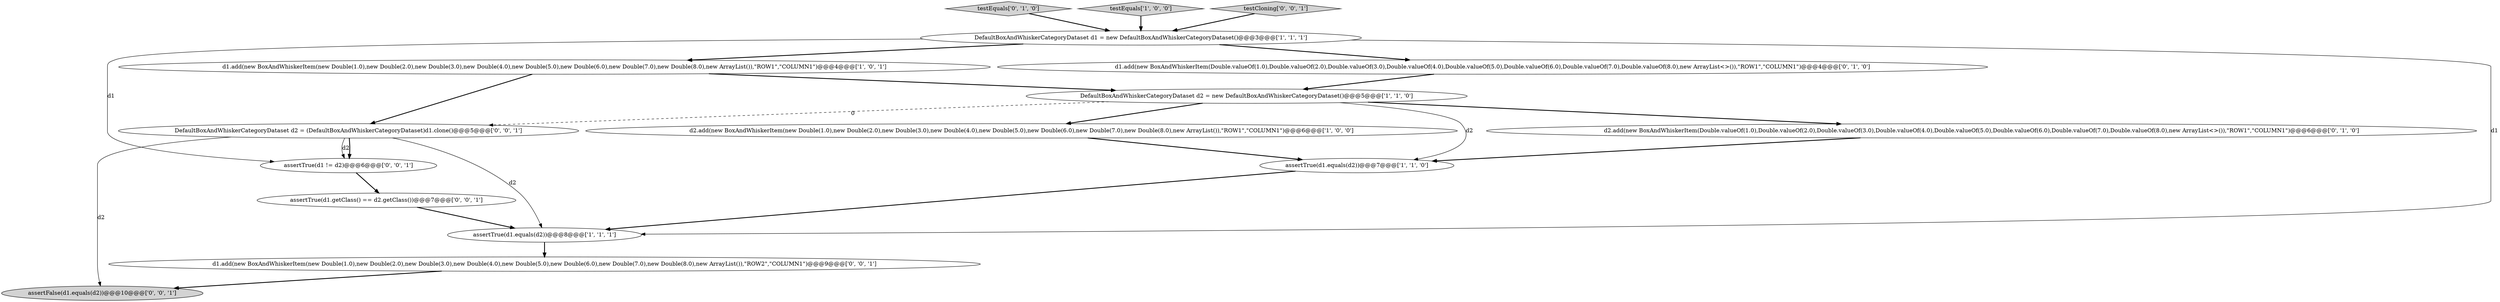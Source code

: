 digraph {
6 [style = filled, label = "d2.add(new BoxAndWhiskerItem(new Double(1.0),new Double(2.0),new Double(3.0),new Double(4.0),new Double(5.0),new Double(6.0),new Double(7.0),new Double(8.0),new ArrayList()),\"ROW1\",\"COLUMN1\")@@@6@@@['1', '0', '0']", fillcolor = white, shape = ellipse image = "AAA0AAABBB1BBB"];
8 [style = filled, label = "testEquals['0', '1', '0']", fillcolor = lightgray, shape = diamond image = "AAA0AAABBB2BBB"];
4 [style = filled, label = "d1.add(new BoxAndWhiskerItem(new Double(1.0),new Double(2.0),new Double(3.0),new Double(4.0),new Double(5.0),new Double(6.0),new Double(7.0),new Double(8.0),new ArrayList()),\"ROW1\",\"COLUMN1\")@@@4@@@['1', '0', '1']", fillcolor = white, shape = ellipse image = "AAA0AAABBB1BBB"];
3 [style = filled, label = "assertTrue(d1.equals(d2))@@@7@@@['1', '1', '0']", fillcolor = white, shape = ellipse image = "AAA0AAABBB1BBB"];
2 [style = filled, label = "testEquals['1', '0', '0']", fillcolor = lightgray, shape = diamond image = "AAA0AAABBB1BBB"];
5 [style = filled, label = "DefaultBoxAndWhiskerCategoryDataset d2 = new DefaultBoxAndWhiskerCategoryDataset()@@@5@@@['1', '1', '0']", fillcolor = white, shape = ellipse image = "AAA0AAABBB1BBB"];
11 [style = filled, label = "assertFalse(d1.equals(d2))@@@10@@@['0', '0', '1']", fillcolor = lightgray, shape = ellipse image = "AAA0AAABBB3BBB"];
1 [style = filled, label = "DefaultBoxAndWhiskerCategoryDataset d1 = new DefaultBoxAndWhiskerCategoryDataset()@@@3@@@['1', '1', '1']", fillcolor = white, shape = ellipse image = "AAA0AAABBB1BBB"];
13 [style = filled, label = "assertTrue(d1.getClass() == d2.getClass())@@@7@@@['0', '0', '1']", fillcolor = white, shape = ellipse image = "AAA0AAABBB3BBB"];
9 [style = filled, label = "d1.add(new BoxAndWhiskerItem(Double.valueOf(1.0),Double.valueOf(2.0),Double.valueOf(3.0),Double.valueOf(4.0),Double.valueOf(5.0),Double.valueOf(6.0),Double.valueOf(7.0),Double.valueOf(8.0),new ArrayList<>()),\"ROW1\",\"COLUMN1\")@@@4@@@['0', '1', '0']", fillcolor = white, shape = ellipse image = "AAA0AAABBB2BBB"];
7 [style = filled, label = "d2.add(new BoxAndWhiskerItem(Double.valueOf(1.0),Double.valueOf(2.0),Double.valueOf(3.0),Double.valueOf(4.0),Double.valueOf(5.0),Double.valueOf(6.0),Double.valueOf(7.0),Double.valueOf(8.0),new ArrayList<>()),\"ROW1\",\"COLUMN1\")@@@6@@@['0', '1', '0']", fillcolor = white, shape = ellipse image = "AAA0AAABBB2BBB"];
10 [style = filled, label = "DefaultBoxAndWhiskerCategoryDataset d2 = (DefaultBoxAndWhiskerCategoryDataset)d1.clone()@@@5@@@['0', '0', '1']", fillcolor = white, shape = ellipse image = "AAA0AAABBB3BBB"];
15 [style = filled, label = "testCloning['0', '0', '1']", fillcolor = lightgray, shape = diamond image = "AAA0AAABBB3BBB"];
0 [style = filled, label = "assertTrue(d1.equals(d2))@@@8@@@['1', '1', '1']", fillcolor = white, shape = ellipse image = "AAA0AAABBB1BBB"];
12 [style = filled, label = "assertTrue(d1 != d2)@@@6@@@['0', '0', '1']", fillcolor = white, shape = ellipse image = "AAA0AAABBB3BBB"];
14 [style = filled, label = "d1.add(new BoxAndWhiskerItem(new Double(1.0),new Double(2.0),new Double(3.0),new Double(4.0),new Double(5.0),new Double(6.0),new Double(7.0),new Double(8.0),new ArrayList()),\"ROW2\",\"COLUMN1\")@@@9@@@['0', '0', '1']", fillcolor = white, shape = ellipse image = "AAA0AAABBB3BBB"];
4->10 [style = bold, label=""];
6->3 [style = bold, label=""];
1->4 [style = bold, label=""];
2->1 [style = bold, label=""];
10->0 [style = solid, label="d2"];
1->0 [style = solid, label="d1"];
1->12 [style = solid, label="d1"];
7->3 [style = bold, label=""];
1->9 [style = bold, label=""];
3->0 [style = bold, label=""];
10->12 [style = solid, label="d2"];
8->1 [style = bold, label=""];
12->13 [style = bold, label=""];
0->14 [style = bold, label=""];
5->3 [style = solid, label="d2"];
5->6 [style = bold, label=""];
10->11 [style = solid, label="d2"];
5->10 [style = dashed, label="0"];
10->12 [style = bold, label=""];
9->5 [style = bold, label=""];
5->7 [style = bold, label=""];
14->11 [style = bold, label=""];
4->5 [style = bold, label=""];
13->0 [style = bold, label=""];
15->1 [style = bold, label=""];
}
